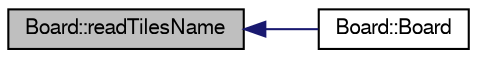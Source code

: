 digraph G
{
  edge [fontname="FreeSans",fontsize="10",labelfontname="FreeSans",labelfontsize="10"];
  node [fontname="FreeSans",fontsize="10",shape=record];
  rankdir="LR";
  Node1 [label="Board::readTilesName",height=0.2,width=0.4,color="black", fillcolor="grey75", style="filled" fontcolor="black"];
  Node1 -> Node2 [dir="back",color="midnightblue",fontsize="10",style="solid",fontname="FreeSans"];
  Node2 [label="Board::Board",height=0.2,width=0.4,color="black", fillcolor="white", style="filled",URL="$class_board.html#a9ee491d4fea680cf69b033374a9fdfcb",tooltip="default contstructor"];
}

